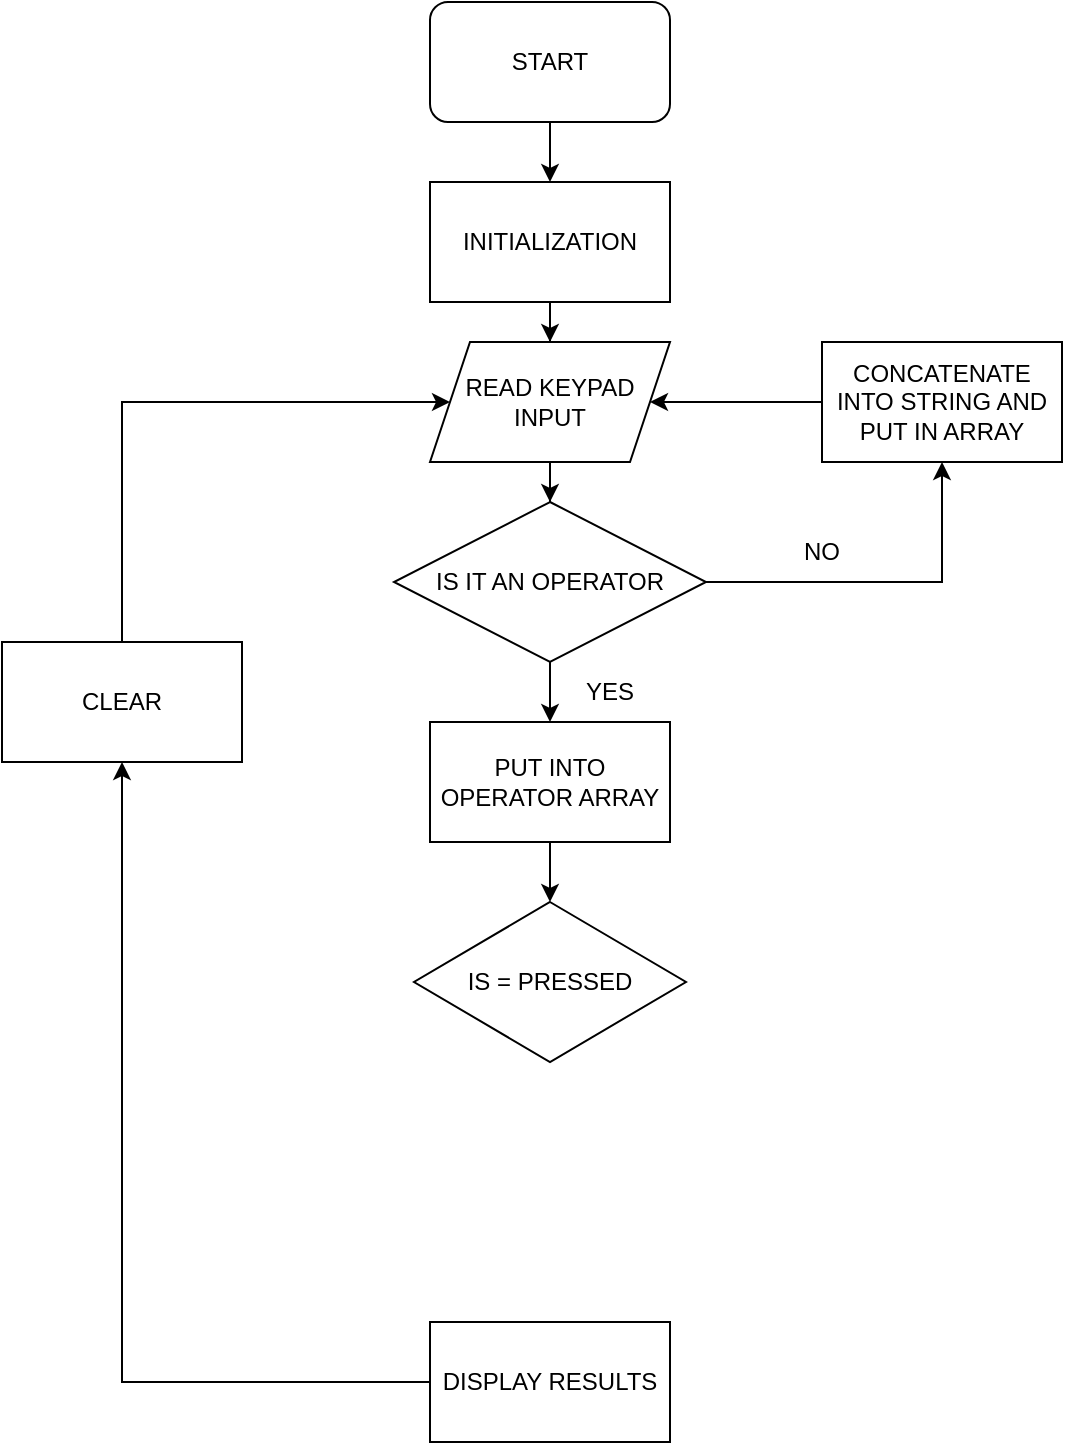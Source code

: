 <mxfile version="15.8.2" type="device"><diagram id="M2-Jh3fEuzlE9M3vEEtL" name="Page-1"><mxGraphModel dx="1422" dy="772" grid="1" gridSize="10" guides="1" tooltips="1" connect="1" arrows="1" fold="1" page="1" pageScale="1" pageWidth="827" pageHeight="1169" math="0" shadow="0"><root><mxCell id="0"/><mxCell id="1" parent="0"/><mxCell id="TePph66YvuibvrpaDw9i-7" value="" style="edgeStyle=orthogonalEdgeStyle;rounded=0;orthogonalLoop=1;jettySize=auto;html=1;" edge="1" parent="1" source="TePph66YvuibvrpaDw9i-1" target="TePph66YvuibvrpaDw9i-6"><mxGeometry relative="1" as="geometry"/></mxCell><mxCell id="TePph66YvuibvrpaDw9i-1" value="START" style="rounded=1;whiteSpace=wrap;html=1;" vertex="1" parent="1"><mxGeometry x="354" y="30" width="120" height="60" as="geometry"/></mxCell><mxCell id="TePph66YvuibvrpaDw9i-9" value="" style="edgeStyle=orthogonalEdgeStyle;rounded=0;orthogonalLoop=1;jettySize=auto;html=1;" edge="1" parent="1" source="TePph66YvuibvrpaDw9i-6" target="TePph66YvuibvrpaDw9i-8"><mxGeometry relative="1" as="geometry"/></mxCell><mxCell id="TePph66YvuibvrpaDw9i-6" value="INITIALIZATION" style="rounded=0;whiteSpace=wrap;html=1;" vertex="1" parent="1"><mxGeometry x="354" y="120" width="120" height="60" as="geometry"/></mxCell><mxCell id="TePph66YvuibvrpaDw9i-11" value="" style="edgeStyle=orthogonalEdgeStyle;rounded=0;orthogonalLoop=1;jettySize=auto;html=1;" edge="1" parent="1" source="TePph66YvuibvrpaDw9i-8" target="TePph66YvuibvrpaDw9i-10"><mxGeometry relative="1" as="geometry"/></mxCell><mxCell id="TePph66YvuibvrpaDw9i-8" value="READ KEYPAD INPUT" style="shape=parallelogram;perimeter=parallelogramPerimeter;whiteSpace=wrap;html=1;fixedSize=1;rounded=0;" vertex="1" parent="1"><mxGeometry x="354" y="200" width="120" height="60" as="geometry"/></mxCell><mxCell id="TePph66YvuibvrpaDw9i-13" value="" style="edgeStyle=orthogonalEdgeStyle;rounded=0;orthogonalLoop=1;jettySize=auto;html=1;" edge="1" parent="1" source="TePph66YvuibvrpaDw9i-10" target="TePph66YvuibvrpaDw9i-12"><mxGeometry relative="1" as="geometry"/></mxCell><mxCell id="TePph66YvuibvrpaDw9i-17" value="" style="edgeStyle=orthogonalEdgeStyle;rounded=0;orthogonalLoop=1;jettySize=auto;html=1;" edge="1" parent="1" source="TePph66YvuibvrpaDw9i-10" target="TePph66YvuibvrpaDw9i-16"><mxGeometry relative="1" as="geometry"/></mxCell><mxCell id="TePph66YvuibvrpaDw9i-10" value="IS IT AN OPERATOR" style="rhombus;whiteSpace=wrap;html=1;" vertex="1" parent="1"><mxGeometry x="336" y="280" width="156" height="80" as="geometry"/></mxCell><mxCell id="TePph66YvuibvrpaDw9i-15" value="" style="edgeStyle=orthogonalEdgeStyle;rounded=0;orthogonalLoop=1;jettySize=auto;html=1;" edge="1" parent="1" source="TePph66YvuibvrpaDw9i-12" target="TePph66YvuibvrpaDw9i-8"><mxGeometry relative="1" as="geometry"/></mxCell><mxCell id="TePph66YvuibvrpaDw9i-12" value="CONCATENATE INTO STRING AND PUT IN ARRAY" style="whiteSpace=wrap;html=1;" vertex="1" parent="1"><mxGeometry x="550" y="200" width="120" height="60" as="geometry"/></mxCell><mxCell id="TePph66YvuibvrpaDw9i-14" value="NO" style="text;html=1;strokeColor=none;fillColor=none;align=center;verticalAlign=middle;whiteSpace=wrap;rounded=0;" vertex="1" parent="1"><mxGeometry x="520" y="290" width="60" height="30" as="geometry"/></mxCell><mxCell id="TePph66YvuibvrpaDw9i-24" value="" style="edgeStyle=orthogonalEdgeStyle;rounded=0;orthogonalLoop=1;jettySize=auto;html=1;" edge="1" parent="1" source="TePph66YvuibvrpaDw9i-16" target="TePph66YvuibvrpaDw9i-23"><mxGeometry relative="1" as="geometry"/></mxCell><mxCell id="TePph66YvuibvrpaDw9i-16" value="PUT INTO OPERATOR ARRAY" style="whiteSpace=wrap;html=1;" vertex="1" parent="1"><mxGeometry x="354" y="390" width="120" height="60" as="geometry"/></mxCell><mxCell id="TePph66YvuibvrpaDw9i-19" style="edgeStyle=orthogonalEdgeStyle;rounded=0;orthogonalLoop=1;jettySize=auto;html=1;entryX=0.5;entryY=1;entryDx=0;entryDy=0;" edge="1" parent="1" source="TePph66YvuibvrpaDw9i-18" target="TePph66YvuibvrpaDw9i-20"><mxGeometry relative="1" as="geometry"><mxPoint x="200" y="400" as="targetPoint"/></mxGeometry></mxCell><mxCell id="TePph66YvuibvrpaDw9i-18" value="DISPLAY RESULTS" style="rounded=0;whiteSpace=wrap;html=1;" vertex="1" parent="1"><mxGeometry x="354" y="690" width="120" height="60" as="geometry"/></mxCell><mxCell id="TePph66YvuibvrpaDw9i-21" style="edgeStyle=orthogonalEdgeStyle;rounded=0;orthogonalLoop=1;jettySize=auto;html=1;entryX=0;entryY=0.5;entryDx=0;entryDy=0;" edge="1" parent="1" source="TePph66YvuibvrpaDw9i-20" target="TePph66YvuibvrpaDw9i-8"><mxGeometry relative="1" as="geometry"><Array as="points"><mxPoint x="200" y="230"/></Array></mxGeometry></mxCell><mxCell id="TePph66YvuibvrpaDw9i-20" value="CLEAR" style="rounded=0;whiteSpace=wrap;html=1;" vertex="1" parent="1"><mxGeometry x="140" y="350" width="120" height="60" as="geometry"/></mxCell><mxCell id="TePph66YvuibvrpaDw9i-22" value="YES" style="text;html=1;strokeColor=none;fillColor=none;align=center;verticalAlign=middle;whiteSpace=wrap;rounded=0;" vertex="1" parent="1"><mxGeometry x="414" y="360" width="60" height="30" as="geometry"/></mxCell><mxCell id="TePph66YvuibvrpaDw9i-23" value="IS = PRESSED" style="rhombus;whiteSpace=wrap;html=1;" vertex="1" parent="1"><mxGeometry x="346" y="480" width="136" height="80" as="geometry"/></mxCell></root></mxGraphModel></diagram></mxfile>